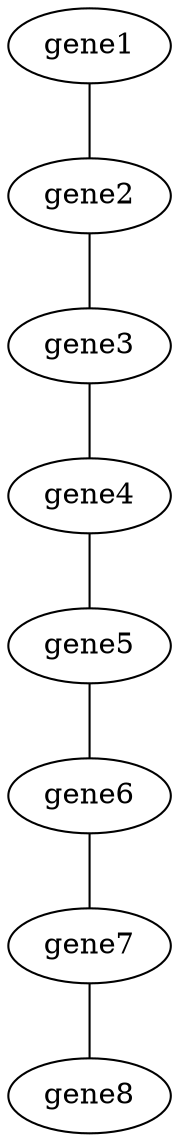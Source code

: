 strict graph "" {
gene1;
gene2;
gene3;
gene4;
gene5;
gene6;
gene7;
gene8;
gene1 -- gene2;
gene2 -- gene3;
gene3 -- gene4;
gene4 -- gene5;
gene5 -- gene6;
gene6 -- gene7;
gene7 -- gene8;
}
